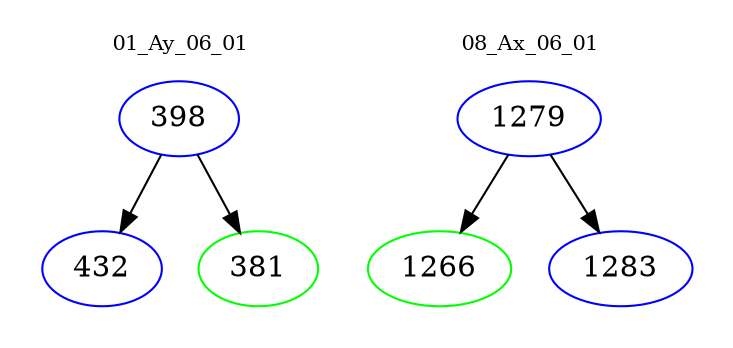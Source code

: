 digraph{
subgraph cluster_0 {
color = white
label = "01_Ay_06_01";
fontsize=10;
T0_398 [label="398", color="blue"]
T0_398 -> T0_432 [color="black"]
T0_432 [label="432", color="blue"]
T0_398 -> T0_381 [color="black"]
T0_381 [label="381", color="green"]
}
subgraph cluster_1 {
color = white
label = "08_Ax_06_01";
fontsize=10;
T1_1279 [label="1279", color="blue"]
T1_1279 -> T1_1266 [color="black"]
T1_1266 [label="1266", color="green"]
T1_1279 -> T1_1283 [color="black"]
T1_1283 [label="1283", color="blue"]
}
}

